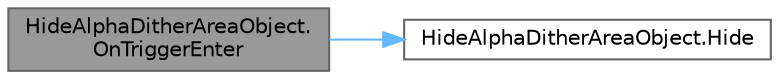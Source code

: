 digraph "HideAlphaDitherAreaObject.OnTriggerEnter"
{
 // LATEX_PDF_SIZE
  bgcolor="transparent";
  edge [fontname=Helvetica,fontsize=10,labelfontname=Helvetica,labelfontsize=10];
  node [fontname=Helvetica,fontsize=10,shape=box,height=0.2,width=0.4];
  rankdir="LR";
  Node1 [id="Node000001",label="HideAlphaDitherAreaObject.\lOnTriggerEnter",height=0.2,width=0.4,color="gray40", fillcolor="grey60", style="filled", fontcolor="black",tooltip=" "];
  Node1 -> Node2 [id="edge1_Node000001_Node000002",color="steelblue1",style="solid",tooltip=" "];
  Node2 [id="Node000002",label="HideAlphaDitherAreaObject.Hide",height=0.2,width=0.4,color="grey40", fillcolor="white", style="filled",URL="$class_hide_alpha_dither_area_object.html#a1cac678289c0c5e8e4cf042031942429",tooltip=" "];
}
